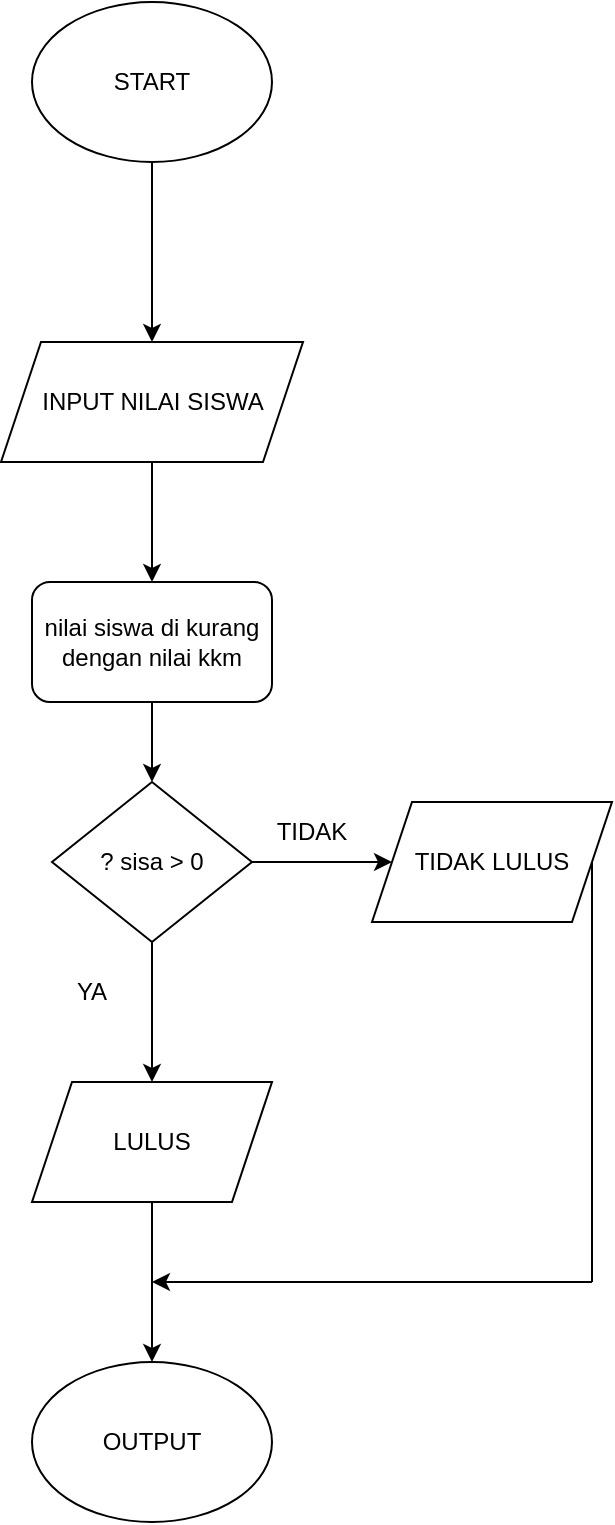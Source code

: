 <mxfile version="27.0.3">
  <diagram name="Page-1" id="JMTBTVtpBVs8Dw7OG0da">
    <mxGraphModel dx="1213" dy="764" grid="1" gridSize="10" guides="1" tooltips="1" connect="1" arrows="1" fold="1" page="1" pageScale="1" pageWidth="827" pageHeight="1169" math="0" shadow="0">
      <root>
        <mxCell id="0" />
        <mxCell id="1" parent="0" />
        <mxCell id="w-BfjtwjmEW1W18jDqhO-6" style="edgeStyle=orthogonalEdgeStyle;rounded=0;orthogonalLoop=1;jettySize=auto;html=1;" edge="1" parent="1" source="w-BfjtwjmEW1W18jDqhO-1" target="w-BfjtwjmEW1W18jDqhO-3">
          <mxGeometry relative="1" as="geometry" />
        </mxCell>
        <mxCell id="w-BfjtwjmEW1W18jDqhO-1" value="START" style="ellipse;whiteSpace=wrap;html=1;" vertex="1" parent="1">
          <mxGeometry x="340" width="120" height="80" as="geometry" />
        </mxCell>
        <mxCell id="w-BfjtwjmEW1W18jDqhO-2" value="OUTPUT" style="ellipse;whiteSpace=wrap;html=1;" vertex="1" parent="1">
          <mxGeometry x="340" y="680" width="120" height="80" as="geometry" />
        </mxCell>
        <mxCell id="w-BfjtwjmEW1W18jDqhO-5" style="edgeStyle=orthogonalEdgeStyle;rounded=0;orthogonalLoop=1;jettySize=auto;html=1;" edge="1" parent="1" source="w-BfjtwjmEW1W18jDqhO-3" target="w-BfjtwjmEW1W18jDqhO-7">
          <mxGeometry relative="1" as="geometry" />
        </mxCell>
        <mxCell id="w-BfjtwjmEW1W18jDqhO-3" value="INPUT NILAI SISWA" style="shape=parallelogram;perimeter=parallelogramPerimeter;whiteSpace=wrap;html=1;fixedSize=1;" vertex="1" parent="1">
          <mxGeometry x="324.5" y="170" width="151" height="60" as="geometry" />
        </mxCell>
        <mxCell id="w-BfjtwjmEW1W18jDqhO-11" style="edgeStyle=orthogonalEdgeStyle;rounded=0;orthogonalLoop=1;jettySize=auto;html=1;entryX=0;entryY=0.5;entryDx=0;entryDy=0;" edge="1" parent="1" source="w-BfjtwjmEW1W18jDqhO-4" target="w-BfjtwjmEW1W18jDqhO-10">
          <mxGeometry relative="1" as="geometry" />
        </mxCell>
        <mxCell id="w-BfjtwjmEW1W18jDqhO-12" style="edgeStyle=orthogonalEdgeStyle;rounded=0;orthogonalLoop=1;jettySize=auto;html=1;exitX=0.5;exitY=1;exitDx=0;exitDy=0;" edge="1" parent="1" source="w-BfjtwjmEW1W18jDqhO-4" target="w-BfjtwjmEW1W18jDqhO-9">
          <mxGeometry relative="1" as="geometry" />
        </mxCell>
        <mxCell id="w-BfjtwjmEW1W18jDqhO-4" value="? sisa &amp;gt; 0" style="rhombus;whiteSpace=wrap;html=1;" vertex="1" parent="1">
          <mxGeometry x="350" y="390" width="100" height="80" as="geometry" />
        </mxCell>
        <mxCell id="w-BfjtwjmEW1W18jDqhO-8" style="edgeStyle=orthogonalEdgeStyle;rounded=0;orthogonalLoop=1;jettySize=auto;html=1;entryX=0.5;entryY=0;entryDx=0;entryDy=0;" edge="1" parent="1" source="w-BfjtwjmEW1W18jDqhO-7" target="w-BfjtwjmEW1W18jDqhO-4">
          <mxGeometry relative="1" as="geometry" />
        </mxCell>
        <mxCell id="w-BfjtwjmEW1W18jDqhO-7" value="nilai siswa di kurang dengan nilai kkm" style="rounded=1;whiteSpace=wrap;html=1;" vertex="1" parent="1">
          <mxGeometry x="340" y="290" width="120" height="60" as="geometry" />
        </mxCell>
        <mxCell id="w-BfjtwjmEW1W18jDqhO-13" style="edgeStyle=orthogonalEdgeStyle;rounded=0;orthogonalLoop=1;jettySize=auto;html=1;exitX=0.5;exitY=1;exitDx=0;exitDy=0;" edge="1" parent="1" source="w-BfjtwjmEW1W18jDqhO-9" target="w-BfjtwjmEW1W18jDqhO-2">
          <mxGeometry relative="1" as="geometry" />
        </mxCell>
        <mxCell id="w-BfjtwjmEW1W18jDqhO-9" value="LULUS" style="shape=parallelogram;perimeter=parallelogramPerimeter;whiteSpace=wrap;html=1;fixedSize=1;" vertex="1" parent="1">
          <mxGeometry x="340" y="540" width="120" height="60" as="geometry" />
        </mxCell>
        <mxCell id="w-BfjtwjmEW1W18jDqhO-10" value="TIDAK LULUS" style="shape=parallelogram;perimeter=parallelogramPerimeter;whiteSpace=wrap;html=1;fixedSize=1;" vertex="1" parent="1">
          <mxGeometry x="510" y="400" width="120" height="60" as="geometry" />
        </mxCell>
        <mxCell id="w-BfjtwjmEW1W18jDqhO-15" value="TIDAK" style="text;html=1;align=center;verticalAlign=middle;whiteSpace=wrap;rounded=0;" vertex="1" parent="1">
          <mxGeometry x="450" y="400" width="60" height="30" as="geometry" />
        </mxCell>
        <mxCell id="w-BfjtwjmEW1W18jDqhO-16" value="YA" style="text;html=1;align=center;verticalAlign=middle;whiteSpace=wrap;rounded=0;" vertex="1" parent="1">
          <mxGeometry x="340" y="480" width="60" height="30" as="geometry" />
        </mxCell>
        <mxCell id="w-BfjtwjmEW1W18jDqhO-19" value="" style="endArrow=classic;html=1;rounded=0;" edge="1" parent="1">
          <mxGeometry width="50" height="50" relative="1" as="geometry">
            <mxPoint x="620" y="640" as="sourcePoint" />
            <mxPoint x="400" y="640" as="targetPoint" />
          </mxGeometry>
        </mxCell>
        <mxCell id="w-BfjtwjmEW1W18jDqhO-20" value="" style="endArrow=none;html=1;rounded=0;entryX=1;entryY=0.5;entryDx=0;entryDy=0;" edge="1" parent="1">
          <mxGeometry width="50" height="50" relative="1" as="geometry">
            <mxPoint x="620" y="640" as="sourcePoint" />
            <mxPoint x="620" y="430" as="targetPoint" />
          </mxGeometry>
        </mxCell>
      </root>
    </mxGraphModel>
  </diagram>
</mxfile>
